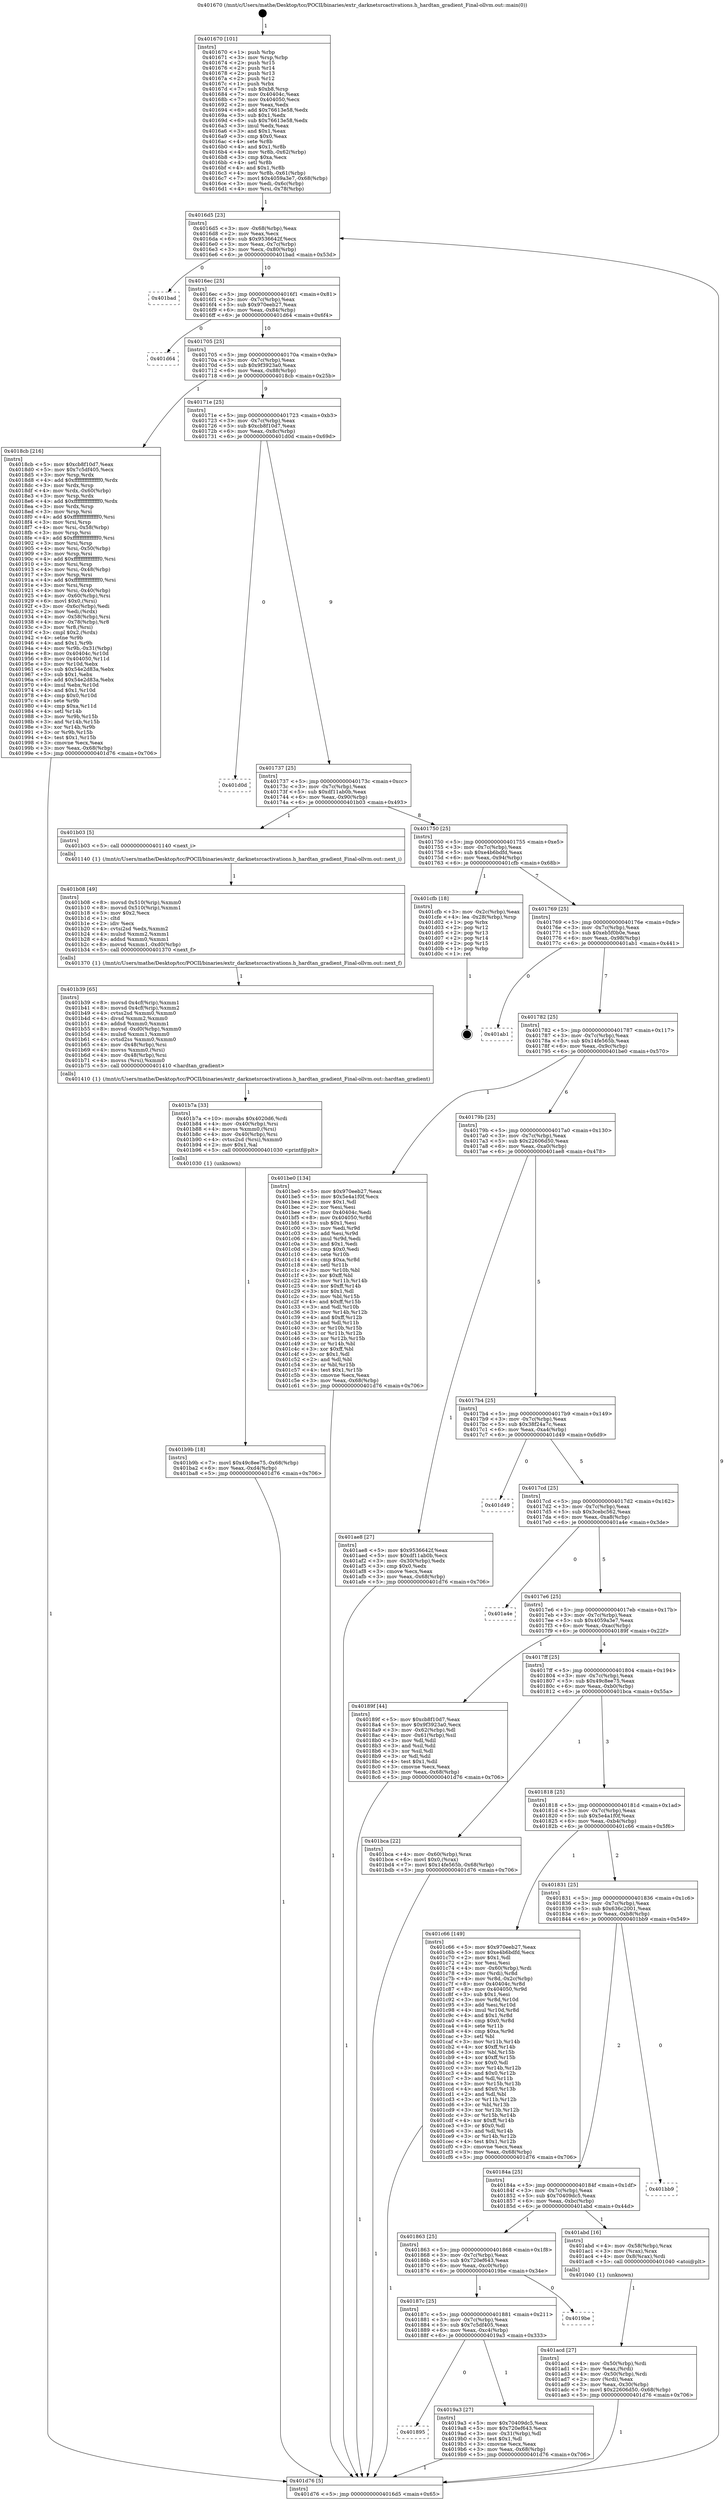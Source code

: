digraph "0x401670" {
  label = "0x401670 (/mnt/c/Users/mathe/Desktop/tcc/POCII/binaries/extr_darknetsrcactivations.h_hardtan_gradient_Final-ollvm.out::main(0))"
  labelloc = "t"
  node[shape=record]

  Entry [label="",width=0.3,height=0.3,shape=circle,fillcolor=black,style=filled]
  "0x4016d5" [label="{
     0x4016d5 [23]\l
     | [instrs]\l
     &nbsp;&nbsp;0x4016d5 \<+3\>: mov -0x68(%rbp),%eax\l
     &nbsp;&nbsp;0x4016d8 \<+2\>: mov %eax,%ecx\l
     &nbsp;&nbsp;0x4016da \<+6\>: sub $0x9536642f,%ecx\l
     &nbsp;&nbsp;0x4016e0 \<+3\>: mov %eax,-0x7c(%rbp)\l
     &nbsp;&nbsp;0x4016e3 \<+3\>: mov %ecx,-0x80(%rbp)\l
     &nbsp;&nbsp;0x4016e6 \<+6\>: je 0000000000401bad \<main+0x53d\>\l
  }"]
  "0x401bad" [label="{
     0x401bad\l
  }", style=dashed]
  "0x4016ec" [label="{
     0x4016ec [25]\l
     | [instrs]\l
     &nbsp;&nbsp;0x4016ec \<+5\>: jmp 00000000004016f1 \<main+0x81\>\l
     &nbsp;&nbsp;0x4016f1 \<+3\>: mov -0x7c(%rbp),%eax\l
     &nbsp;&nbsp;0x4016f4 \<+5\>: sub $0x970eeb27,%eax\l
     &nbsp;&nbsp;0x4016f9 \<+6\>: mov %eax,-0x84(%rbp)\l
     &nbsp;&nbsp;0x4016ff \<+6\>: je 0000000000401d64 \<main+0x6f4\>\l
  }"]
  Exit [label="",width=0.3,height=0.3,shape=circle,fillcolor=black,style=filled,peripheries=2]
  "0x401d64" [label="{
     0x401d64\l
  }", style=dashed]
  "0x401705" [label="{
     0x401705 [25]\l
     | [instrs]\l
     &nbsp;&nbsp;0x401705 \<+5\>: jmp 000000000040170a \<main+0x9a\>\l
     &nbsp;&nbsp;0x40170a \<+3\>: mov -0x7c(%rbp),%eax\l
     &nbsp;&nbsp;0x40170d \<+5\>: sub $0x9f3923a0,%eax\l
     &nbsp;&nbsp;0x401712 \<+6\>: mov %eax,-0x88(%rbp)\l
     &nbsp;&nbsp;0x401718 \<+6\>: je 00000000004018cb \<main+0x25b\>\l
  }"]
  "0x401b9b" [label="{
     0x401b9b [18]\l
     | [instrs]\l
     &nbsp;&nbsp;0x401b9b \<+7\>: movl $0x49c8ee75,-0x68(%rbp)\l
     &nbsp;&nbsp;0x401ba2 \<+6\>: mov %eax,-0xd4(%rbp)\l
     &nbsp;&nbsp;0x401ba8 \<+5\>: jmp 0000000000401d76 \<main+0x706\>\l
  }"]
  "0x4018cb" [label="{
     0x4018cb [216]\l
     | [instrs]\l
     &nbsp;&nbsp;0x4018cb \<+5\>: mov $0xcb8f10d7,%eax\l
     &nbsp;&nbsp;0x4018d0 \<+5\>: mov $0x7c5df405,%ecx\l
     &nbsp;&nbsp;0x4018d5 \<+3\>: mov %rsp,%rdx\l
     &nbsp;&nbsp;0x4018d8 \<+4\>: add $0xfffffffffffffff0,%rdx\l
     &nbsp;&nbsp;0x4018dc \<+3\>: mov %rdx,%rsp\l
     &nbsp;&nbsp;0x4018df \<+4\>: mov %rdx,-0x60(%rbp)\l
     &nbsp;&nbsp;0x4018e3 \<+3\>: mov %rsp,%rdx\l
     &nbsp;&nbsp;0x4018e6 \<+4\>: add $0xfffffffffffffff0,%rdx\l
     &nbsp;&nbsp;0x4018ea \<+3\>: mov %rdx,%rsp\l
     &nbsp;&nbsp;0x4018ed \<+3\>: mov %rsp,%rsi\l
     &nbsp;&nbsp;0x4018f0 \<+4\>: add $0xfffffffffffffff0,%rsi\l
     &nbsp;&nbsp;0x4018f4 \<+3\>: mov %rsi,%rsp\l
     &nbsp;&nbsp;0x4018f7 \<+4\>: mov %rsi,-0x58(%rbp)\l
     &nbsp;&nbsp;0x4018fb \<+3\>: mov %rsp,%rsi\l
     &nbsp;&nbsp;0x4018fe \<+4\>: add $0xfffffffffffffff0,%rsi\l
     &nbsp;&nbsp;0x401902 \<+3\>: mov %rsi,%rsp\l
     &nbsp;&nbsp;0x401905 \<+4\>: mov %rsi,-0x50(%rbp)\l
     &nbsp;&nbsp;0x401909 \<+3\>: mov %rsp,%rsi\l
     &nbsp;&nbsp;0x40190c \<+4\>: add $0xfffffffffffffff0,%rsi\l
     &nbsp;&nbsp;0x401910 \<+3\>: mov %rsi,%rsp\l
     &nbsp;&nbsp;0x401913 \<+4\>: mov %rsi,-0x48(%rbp)\l
     &nbsp;&nbsp;0x401917 \<+3\>: mov %rsp,%rsi\l
     &nbsp;&nbsp;0x40191a \<+4\>: add $0xfffffffffffffff0,%rsi\l
     &nbsp;&nbsp;0x40191e \<+3\>: mov %rsi,%rsp\l
     &nbsp;&nbsp;0x401921 \<+4\>: mov %rsi,-0x40(%rbp)\l
     &nbsp;&nbsp;0x401925 \<+4\>: mov -0x60(%rbp),%rsi\l
     &nbsp;&nbsp;0x401929 \<+6\>: movl $0x0,(%rsi)\l
     &nbsp;&nbsp;0x40192f \<+3\>: mov -0x6c(%rbp),%edi\l
     &nbsp;&nbsp;0x401932 \<+2\>: mov %edi,(%rdx)\l
     &nbsp;&nbsp;0x401934 \<+4\>: mov -0x58(%rbp),%rsi\l
     &nbsp;&nbsp;0x401938 \<+4\>: mov -0x78(%rbp),%r8\l
     &nbsp;&nbsp;0x40193c \<+3\>: mov %r8,(%rsi)\l
     &nbsp;&nbsp;0x40193f \<+3\>: cmpl $0x2,(%rdx)\l
     &nbsp;&nbsp;0x401942 \<+4\>: setne %r9b\l
     &nbsp;&nbsp;0x401946 \<+4\>: and $0x1,%r9b\l
     &nbsp;&nbsp;0x40194a \<+4\>: mov %r9b,-0x31(%rbp)\l
     &nbsp;&nbsp;0x40194e \<+8\>: mov 0x40404c,%r10d\l
     &nbsp;&nbsp;0x401956 \<+8\>: mov 0x404050,%r11d\l
     &nbsp;&nbsp;0x40195e \<+3\>: mov %r10d,%ebx\l
     &nbsp;&nbsp;0x401961 \<+6\>: sub $0x54e2d83a,%ebx\l
     &nbsp;&nbsp;0x401967 \<+3\>: sub $0x1,%ebx\l
     &nbsp;&nbsp;0x40196a \<+6\>: add $0x54e2d83a,%ebx\l
     &nbsp;&nbsp;0x401970 \<+4\>: imul %ebx,%r10d\l
     &nbsp;&nbsp;0x401974 \<+4\>: and $0x1,%r10d\l
     &nbsp;&nbsp;0x401978 \<+4\>: cmp $0x0,%r10d\l
     &nbsp;&nbsp;0x40197c \<+4\>: sete %r9b\l
     &nbsp;&nbsp;0x401980 \<+4\>: cmp $0xa,%r11d\l
     &nbsp;&nbsp;0x401984 \<+4\>: setl %r14b\l
     &nbsp;&nbsp;0x401988 \<+3\>: mov %r9b,%r15b\l
     &nbsp;&nbsp;0x40198b \<+3\>: and %r14b,%r15b\l
     &nbsp;&nbsp;0x40198e \<+3\>: xor %r14b,%r9b\l
     &nbsp;&nbsp;0x401991 \<+3\>: or %r9b,%r15b\l
     &nbsp;&nbsp;0x401994 \<+4\>: test $0x1,%r15b\l
     &nbsp;&nbsp;0x401998 \<+3\>: cmovne %ecx,%eax\l
     &nbsp;&nbsp;0x40199b \<+3\>: mov %eax,-0x68(%rbp)\l
     &nbsp;&nbsp;0x40199e \<+5\>: jmp 0000000000401d76 \<main+0x706\>\l
  }"]
  "0x40171e" [label="{
     0x40171e [25]\l
     | [instrs]\l
     &nbsp;&nbsp;0x40171e \<+5\>: jmp 0000000000401723 \<main+0xb3\>\l
     &nbsp;&nbsp;0x401723 \<+3\>: mov -0x7c(%rbp),%eax\l
     &nbsp;&nbsp;0x401726 \<+5\>: sub $0xcb8f10d7,%eax\l
     &nbsp;&nbsp;0x40172b \<+6\>: mov %eax,-0x8c(%rbp)\l
     &nbsp;&nbsp;0x401731 \<+6\>: je 0000000000401d0d \<main+0x69d\>\l
  }"]
  "0x401b7a" [label="{
     0x401b7a [33]\l
     | [instrs]\l
     &nbsp;&nbsp;0x401b7a \<+10\>: movabs $0x4020d6,%rdi\l
     &nbsp;&nbsp;0x401b84 \<+4\>: mov -0x40(%rbp),%rsi\l
     &nbsp;&nbsp;0x401b88 \<+4\>: movss %xmm0,(%rsi)\l
     &nbsp;&nbsp;0x401b8c \<+4\>: mov -0x40(%rbp),%rsi\l
     &nbsp;&nbsp;0x401b90 \<+4\>: cvtss2sd (%rsi),%xmm0\l
     &nbsp;&nbsp;0x401b94 \<+2\>: mov $0x1,%al\l
     &nbsp;&nbsp;0x401b96 \<+5\>: call 0000000000401030 \<printf@plt\>\l
     | [calls]\l
     &nbsp;&nbsp;0x401030 \{1\} (unknown)\l
  }"]
  "0x401d0d" [label="{
     0x401d0d\l
  }", style=dashed]
  "0x401737" [label="{
     0x401737 [25]\l
     | [instrs]\l
     &nbsp;&nbsp;0x401737 \<+5\>: jmp 000000000040173c \<main+0xcc\>\l
     &nbsp;&nbsp;0x40173c \<+3\>: mov -0x7c(%rbp),%eax\l
     &nbsp;&nbsp;0x40173f \<+5\>: sub $0xdf11ab0b,%eax\l
     &nbsp;&nbsp;0x401744 \<+6\>: mov %eax,-0x90(%rbp)\l
     &nbsp;&nbsp;0x40174a \<+6\>: je 0000000000401b03 \<main+0x493\>\l
  }"]
  "0x401b39" [label="{
     0x401b39 [65]\l
     | [instrs]\l
     &nbsp;&nbsp;0x401b39 \<+8\>: movsd 0x4cf(%rip),%xmm1\l
     &nbsp;&nbsp;0x401b41 \<+8\>: movsd 0x4cf(%rip),%xmm2\l
     &nbsp;&nbsp;0x401b49 \<+4\>: cvtss2sd %xmm0,%xmm0\l
     &nbsp;&nbsp;0x401b4d \<+4\>: divsd %xmm2,%xmm0\l
     &nbsp;&nbsp;0x401b51 \<+4\>: addsd %xmm0,%xmm1\l
     &nbsp;&nbsp;0x401b55 \<+8\>: movsd -0xd0(%rbp),%xmm0\l
     &nbsp;&nbsp;0x401b5d \<+4\>: mulsd %xmm1,%xmm0\l
     &nbsp;&nbsp;0x401b61 \<+4\>: cvtsd2ss %xmm0,%xmm0\l
     &nbsp;&nbsp;0x401b65 \<+4\>: mov -0x48(%rbp),%rsi\l
     &nbsp;&nbsp;0x401b69 \<+4\>: movss %xmm0,(%rsi)\l
     &nbsp;&nbsp;0x401b6d \<+4\>: mov -0x48(%rbp),%rsi\l
     &nbsp;&nbsp;0x401b71 \<+4\>: movss (%rsi),%xmm0\l
     &nbsp;&nbsp;0x401b75 \<+5\>: call 0000000000401410 \<hardtan_gradient\>\l
     | [calls]\l
     &nbsp;&nbsp;0x401410 \{1\} (/mnt/c/Users/mathe/Desktop/tcc/POCII/binaries/extr_darknetsrcactivations.h_hardtan_gradient_Final-ollvm.out::hardtan_gradient)\l
  }"]
  "0x401b03" [label="{
     0x401b03 [5]\l
     | [instrs]\l
     &nbsp;&nbsp;0x401b03 \<+5\>: call 0000000000401140 \<next_i\>\l
     | [calls]\l
     &nbsp;&nbsp;0x401140 \{1\} (/mnt/c/Users/mathe/Desktop/tcc/POCII/binaries/extr_darknetsrcactivations.h_hardtan_gradient_Final-ollvm.out::next_i)\l
  }"]
  "0x401750" [label="{
     0x401750 [25]\l
     | [instrs]\l
     &nbsp;&nbsp;0x401750 \<+5\>: jmp 0000000000401755 \<main+0xe5\>\l
     &nbsp;&nbsp;0x401755 \<+3\>: mov -0x7c(%rbp),%eax\l
     &nbsp;&nbsp;0x401758 \<+5\>: sub $0xe4b6bdfd,%eax\l
     &nbsp;&nbsp;0x40175d \<+6\>: mov %eax,-0x94(%rbp)\l
     &nbsp;&nbsp;0x401763 \<+6\>: je 0000000000401cfb \<main+0x68b\>\l
  }"]
  "0x401b08" [label="{
     0x401b08 [49]\l
     | [instrs]\l
     &nbsp;&nbsp;0x401b08 \<+8\>: movsd 0x510(%rip),%xmm0\l
     &nbsp;&nbsp;0x401b10 \<+8\>: movsd 0x510(%rip),%xmm1\l
     &nbsp;&nbsp;0x401b18 \<+5\>: mov $0x2,%ecx\l
     &nbsp;&nbsp;0x401b1d \<+1\>: cltd\l
     &nbsp;&nbsp;0x401b1e \<+2\>: idiv %ecx\l
     &nbsp;&nbsp;0x401b20 \<+4\>: cvtsi2sd %edx,%xmm2\l
     &nbsp;&nbsp;0x401b24 \<+4\>: mulsd %xmm2,%xmm1\l
     &nbsp;&nbsp;0x401b28 \<+4\>: addsd %xmm0,%xmm1\l
     &nbsp;&nbsp;0x401b2c \<+8\>: movsd %xmm1,-0xd0(%rbp)\l
     &nbsp;&nbsp;0x401b34 \<+5\>: call 0000000000401370 \<next_f\>\l
     | [calls]\l
     &nbsp;&nbsp;0x401370 \{1\} (/mnt/c/Users/mathe/Desktop/tcc/POCII/binaries/extr_darknetsrcactivations.h_hardtan_gradient_Final-ollvm.out::next_f)\l
  }"]
  "0x401cfb" [label="{
     0x401cfb [18]\l
     | [instrs]\l
     &nbsp;&nbsp;0x401cfb \<+3\>: mov -0x2c(%rbp),%eax\l
     &nbsp;&nbsp;0x401cfe \<+4\>: lea -0x28(%rbp),%rsp\l
     &nbsp;&nbsp;0x401d02 \<+1\>: pop %rbx\l
     &nbsp;&nbsp;0x401d03 \<+2\>: pop %r12\l
     &nbsp;&nbsp;0x401d05 \<+2\>: pop %r13\l
     &nbsp;&nbsp;0x401d07 \<+2\>: pop %r14\l
     &nbsp;&nbsp;0x401d09 \<+2\>: pop %r15\l
     &nbsp;&nbsp;0x401d0b \<+1\>: pop %rbp\l
     &nbsp;&nbsp;0x401d0c \<+1\>: ret\l
  }"]
  "0x401769" [label="{
     0x401769 [25]\l
     | [instrs]\l
     &nbsp;&nbsp;0x401769 \<+5\>: jmp 000000000040176e \<main+0xfe\>\l
     &nbsp;&nbsp;0x40176e \<+3\>: mov -0x7c(%rbp),%eax\l
     &nbsp;&nbsp;0x401771 \<+5\>: sub $0xeb5f0b0e,%eax\l
     &nbsp;&nbsp;0x401776 \<+6\>: mov %eax,-0x98(%rbp)\l
     &nbsp;&nbsp;0x40177c \<+6\>: je 0000000000401ab1 \<main+0x441\>\l
  }"]
  "0x401acd" [label="{
     0x401acd [27]\l
     | [instrs]\l
     &nbsp;&nbsp;0x401acd \<+4\>: mov -0x50(%rbp),%rdi\l
     &nbsp;&nbsp;0x401ad1 \<+2\>: mov %eax,(%rdi)\l
     &nbsp;&nbsp;0x401ad3 \<+4\>: mov -0x50(%rbp),%rdi\l
     &nbsp;&nbsp;0x401ad7 \<+2\>: mov (%rdi),%eax\l
     &nbsp;&nbsp;0x401ad9 \<+3\>: mov %eax,-0x30(%rbp)\l
     &nbsp;&nbsp;0x401adc \<+7\>: movl $0x22606d50,-0x68(%rbp)\l
     &nbsp;&nbsp;0x401ae3 \<+5\>: jmp 0000000000401d76 \<main+0x706\>\l
  }"]
  "0x401ab1" [label="{
     0x401ab1\l
  }", style=dashed]
  "0x401782" [label="{
     0x401782 [25]\l
     | [instrs]\l
     &nbsp;&nbsp;0x401782 \<+5\>: jmp 0000000000401787 \<main+0x117\>\l
     &nbsp;&nbsp;0x401787 \<+3\>: mov -0x7c(%rbp),%eax\l
     &nbsp;&nbsp;0x40178a \<+5\>: sub $0x14fe565b,%eax\l
     &nbsp;&nbsp;0x40178f \<+6\>: mov %eax,-0x9c(%rbp)\l
     &nbsp;&nbsp;0x401795 \<+6\>: je 0000000000401be0 \<main+0x570\>\l
  }"]
  "0x401895" [label="{
     0x401895\l
  }", style=dashed]
  "0x401be0" [label="{
     0x401be0 [134]\l
     | [instrs]\l
     &nbsp;&nbsp;0x401be0 \<+5\>: mov $0x970eeb27,%eax\l
     &nbsp;&nbsp;0x401be5 \<+5\>: mov $0x5e4a1f0f,%ecx\l
     &nbsp;&nbsp;0x401bea \<+2\>: mov $0x1,%dl\l
     &nbsp;&nbsp;0x401bec \<+2\>: xor %esi,%esi\l
     &nbsp;&nbsp;0x401bee \<+7\>: mov 0x40404c,%edi\l
     &nbsp;&nbsp;0x401bf5 \<+8\>: mov 0x404050,%r8d\l
     &nbsp;&nbsp;0x401bfd \<+3\>: sub $0x1,%esi\l
     &nbsp;&nbsp;0x401c00 \<+3\>: mov %edi,%r9d\l
     &nbsp;&nbsp;0x401c03 \<+3\>: add %esi,%r9d\l
     &nbsp;&nbsp;0x401c06 \<+4\>: imul %r9d,%edi\l
     &nbsp;&nbsp;0x401c0a \<+3\>: and $0x1,%edi\l
     &nbsp;&nbsp;0x401c0d \<+3\>: cmp $0x0,%edi\l
     &nbsp;&nbsp;0x401c10 \<+4\>: sete %r10b\l
     &nbsp;&nbsp;0x401c14 \<+4\>: cmp $0xa,%r8d\l
     &nbsp;&nbsp;0x401c18 \<+4\>: setl %r11b\l
     &nbsp;&nbsp;0x401c1c \<+3\>: mov %r10b,%bl\l
     &nbsp;&nbsp;0x401c1f \<+3\>: xor $0xff,%bl\l
     &nbsp;&nbsp;0x401c22 \<+3\>: mov %r11b,%r14b\l
     &nbsp;&nbsp;0x401c25 \<+4\>: xor $0xff,%r14b\l
     &nbsp;&nbsp;0x401c29 \<+3\>: xor $0x1,%dl\l
     &nbsp;&nbsp;0x401c2c \<+3\>: mov %bl,%r15b\l
     &nbsp;&nbsp;0x401c2f \<+4\>: and $0xff,%r15b\l
     &nbsp;&nbsp;0x401c33 \<+3\>: and %dl,%r10b\l
     &nbsp;&nbsp;0x401c36 \<+3\>: mov %r14b,%r12b\l
     &nbsp;&nbsp;0x401c39 \<+4\>: and $0xff,%r12b\l
     &nbsp;&nbsp;0x401c3d \<+3\>: and %dl,%r11b\l
     &nbsp;&nbsp;0x401c40 \<+3\>: or %r10b,%r15b\l
     &nbsp;&nbsp;0x401c43 \<+3\>: or %r11b,%r12b\l
     &nbsp;&nbsp;0x401c46 \<+3\>: xor %r12b,%r15b\l
     &nbsp;&nbsp;0x401c49 \<+3\>: or %r14b,%bl\l
     &nbsp;&nbsp;0x401c4c \<+3\>: xor $0xff,%bl\l
     &nbsp;&nbsp;0x401c4f \<+3\>: or $0x1,%dl\l
     &nbsp;&nbsp;0x401c52 \<+2\>: and %dl,%bl\l
     &nbsp;&nbsp;0x401c54 \<+3\>: or %bl,%r15b\l
     &nbsp;&nbsp;0x401c57 \<+4\>: test $0x1,%r15b\l
     &nbsp;&nbsp;0x401c5b \<+3\>: cmovne %ecx,%eax\l
     &nbsp;&nbsp;0x401c5e \<+3\>: mov %eax,-0x68(%rbp)\l
     &nbsp;&nbsp;0x401c61 \<+5\>: jmp 0000000000401d76 \<main+0x706\>\l
  }"]
  "0x40179b" [label="{
     0x40179b [25]\l
     | [instrs]\l
     &nbsp;&nbsp;0x40179b \<+5\>: jmp 00000000004017a0 \<main+0x130\>\l
     &nbsp;&nbsp;0x4017a0 \<+3\>: mov -0x7c(%rbp),%eax\l
     &nbsp;&nbsp;0x4017a3 \<+5\>: sub $0x22606d50,%eax\l
     &nbsp;&nbsp;0x4017a8 \<+6\>: mov %eax,-0xa0(%rbp)\l
     &nbsp;&nbsp;0x4017ae \<+6\>: je 0000000000401ae8 \<main+0x478\>\l
  }"]
  "0x4019a3" [label="{
     0x4019a3 [27]\l
     | [instrs]\l
     &nbsp;&nbsp;0x4019a3 \<+5\>: mov $0x70409dc5,%eax\l
     &nbsp;&nbsp;0x4019a8 \<+5\>: mov $0x720ef643,%ecx\l
     &nbsp;&nbsp;0x4019ad \<+3\>: mov -0x31(%rbp),%dl\l
     &nbsp;&nbsp;0x4019b0 \<+3\>: test $0x1,%dl\l
     &nbsp;&nbsp;0x4019b3 \<+3\>: cmovne %ecx,%eax\l
     &nbsp;&nbsp;0x4019b6 \<+3\>: mov %eax,-0x68(%rbp)\l
     &nbsp;&nbsp;0x4019b9 \<+5\>: jmp 0000000000401d76 \<main+0x706\>\l
  }"]
  "0x401ae8" [label="{
     0x401ae8 [27]\l
     | [instrs]\l
     &nbsp;&nbsp;0x401ae8 \<+5\>: mov $0x9536642f,%eax\l
     &nbsp;&nbsp;0x401aed \<+5\>: mov $0xdf11ab0b,%ecx\l
     &nbsp;&nbsp;0x401af2 \<+3\>: mov -0x30(%rbp),%edx\l
     &nbsp;&nbsp;0x401af5 \<+3\>: cmp $0x0,%edx\l
     &nbsp;&nbsp;0x401af8 \<+3\>: cmove %ecx,%eax\l
     &nbsp;&nbsp;0x401afb \<+3\>: mov %eax,-0x68(%rbp)\l
     &nbsp;&nbsp;0x401afe \<+5\>: jmp 0000000000401d76 \<main+0x706\>\l
  }"]
  "0x4017b4" [label="{
     0x4017b4 [25]\l
     | [instrs]\l
     &nbsp;&nbsp;0x4017b4 \<+5\>: jmp 00000000004017b9 \<main+0x149\>\l
     &nbsp;&nbsp;0x4017b9 \<+3\>: mov -0x7c(%rbp),%eax\l
     &nbsp;&nbsp;0x4017bc \<+5\>: sub $0x38f24a7c,%eax\l
     &nbsp;&nbsp;0x4017c1 \<+6\>: mov %eax,-0xa4(%rbp)\l
     &nbsp;&nbsp;0x4017c7 \<+6\>: je 0000000000401d49 \<main+0x6d9\>\l
  }"]
  "0x40187c" [label="{
     0x40187c [25]\l
     | [instrs]\l
     &nbsp;&nbsp;0x40187c \<+5\>: jmp 0000000000401881 \<main+0x211\>\l
     &nbsp;&nbsp;0x401881 \<+3\>: mov -0x7c(%rbp),%eax\l
     &nbsp;&nbsp;0x401884 \<+5\>: sub $0x7c5df405,%eax\l
     &nbsp;&nbsp;0x401889 \<+6\>: mov %eax,-0xc4(%rbp)\l
     &nbsp;&nbsp;0x40188f \<+6\>: je 00000000004019a3 \<main+0x333\>\l
  }"]
  "0x401d49" [label="{
     0x401d49\l
  }", style=dashed]
  "0x4017cd" [label="{
     0x4017cd [25]\l
     | [instrs]\l
     &nbsp;&nbsp;0x4017cd \<+5\>: jmp 00000000004017d2 \<main+0x162\>\l
     &nbsp;&nbsp;0x4017d2 \<+3\>: mov -0x7c(%rbp),%eax\l
     &nbsp;&nbsp;0x4017d5 \<+5\>: sub $0x3cebc562,%eax\l
     &nbsp;&nbsp;0x4017da \<+6\>: mov %eax,-0xa8(%rbp)\l
     &nbsp;&nbsp;0x4017e0 \<+6\>: je 0000000000401a4e \<main+0x3de\>\l
  }"]
  "0x4019be" [label="{
     0x4019be\l
  }", style=dashed]
  "0x401a4e" [label="{
     0x401a4e\l
  }", style=dashed]
  "0x4017e6" [label="{
     0x4017e6 [25]\l
     | [instrs]\l
     &nbsp;&nbsp;0x4017e6 \<+5\>: jmp 00000000004017eb \<main+0x17b\>\l
     &nbsp;&nbsp;0x4017eb \<+3\>: mov -0x7c(%rbp),%eax\l
     &nbsp;&nbsp;0x4017ee \<+5\>: sub $0x4059a3e7,%eax\l
     &nbsp;&nbsp;0x4017f3 \<+6\>: mov %eax,-0xac(%rbp)\l
     &nbsp;&nbsp;0x4017f9 \<+6\>: je 000000000040189f \<main+0x22f\>\l
  }"]
  "0x401863" [label="{
     0x401863 [25]\l
     | [instrs]\l
     &nbsp;&nbsp;0x401863 \<+5\>: jmp 0000000000401868 \<main+0x1f8\>\l
     &nbsp;&nbsp;0x401868 \<+3\>: mov -0x7c(%rbp),%eax\l
     &nbsp;&nbsp;0x40186b \<+5\>: sub $0x720ef643,%eax\l
     &nbsp;&nbsp;0x401870 \<+6\>: mov %eax,-0xc0(%rbp)\l
     &nbsp;&nbsp;0x401876 \<+6\>: je 00000000004019be \<main+0x34e\>\l
  }"]
  "0x40189f" [label="{
     0x40189f [44]\l
     | [instrs]\l
     &nbsp;&nbsp;0x40189f \<+5\>: mov $0xcb8f10d7,%eax\l
     &nbsp;&nbsp;0x4018a4 \<+5\>: mov $0x9f3923a0,%ecx\l
     &nbsp;&nbsp;0x4018a9 \<+3\>: mov -0x62(%rbp),%dl\l
     &nbsp;&nbsp;0x4018ac \<+4\>: mov -0x61(%rbp),%sil\l
     &nbsp;&nbsp;0x4018b0 \<+3\>: mov %dl,%dil\l
     &nbsp;&nbsp;0x4018b3 \<+3\>: and %sil,%dil\l
     &nbsp;&nbsp;0x4018b6 \<+3\>: xor %sil,%dl\l
     &nbsp;&nbsp;0x4018b9 \<+3\>: or %dl,%dil\l
     &nbsp;&nbsp;0x4018bc \<+4\>: test $0x1,%dil\l
     &nbsp;&nbsp;0x4018c0 \<+3\>: cmovne %ecx,%eax\l
     &nbsp;&nbsp;0x4018c3 \<+3\>: mov %eax,-0x68(%rbp)\l
     &nbsp;&nbsp;0x4018c6 \<+5\>: jmp 0000000000401d76 \<main+0x706\>\l
  }"]
  "0x4017ff" [label="{
     0x4017ff [25]\l
     | [instrs]\l
     &nbsp;&nbsp;0x4017ff \<+5\>: jmp 0000000000401804 \<main+0x194\>\l
     &nbsp;&nbsp;0x401804 \<+3\>: mov -0x7c(%rbp),%eax\l
     &nbsp;&nbsp;0x401807 \<+5\>: sub $0x49c8ee75,%eax\l
     &nbsp;&nbsp;0x40180c \<+6\>: mov %eax,-0xb0(%rbp)\l
     &nbsp;&nbsp;0x401812 \<+6\>: je 0000000000401bca \<main+0x55a\>\l
  }"]
  "0x401d76" [label="{
     0x401d76 [5]\l
     | [instrs]\l
     &nbsp;&nbsp;0x401d76 \<+5\>: jmp 00000000004016d5 \<main+0x65\>\l
  }"]
  "0x401670" [label="{
     0x401670 [101]\l
     | [instrs]\l
     &nbsp;&nbsp;0x401670 \<+1\>: push %rbp\l
     &nbsp;&nbsp;0x401671 \<+3\>: mov %rsp,%rbp\l
     &nbsp;&nbsp;0x401674 \<+2\>: push %r15\l
     &nbsp;&nbsp;0x401676 \<+2\>: push %r14\l
     &nbsp;&nbsp;0x401678 \<+2\>: push %r13\l
     &nbsp;&nbsp;0x40167a \<+2\>: push %r12\l
     &nbsp;&nbsp;0x40167c \<+1\>: push %rbx\l
     &nbsp;&nbsp;0x40167d \<+7\>: sub $0xb8,%rsp\l
     &nbsp;&nbsp;0x401684 \<+7\>: mov 0x40404c,%eax\l
     &nbsp;&nbsp;0x40168b \<+7\>: mov 0x404050,%ecx\l
     &nbsp;&nbsp;0x401692 \<+2\>: mov %eax,%edx\l
     &nbsp;&nbsp;0x401694 \<+6\>: add $0x76613e58,%edx\l
     &nbsp;&nbsp;0x40169a \<+3\>: sub $0x1,%edx\l
     &nbsp;&nbsp;0x40169d \<+6\>: sub $0x76613e58,%edx\l
     &nbsp;&nbsp;0x4016a3 \<+3\>: imul %edx,%eax\l
     &nbsp;&nbsp;0x4016a6 \<+3\>: and $0x1,%eax\l
     &nbsp;&nbsp;0x4016a9 \<+3\>: cmp $0x0,%eax\l
     &nbsp;&nbsp;0x4016ac \<+4\>: sete %r8b\l
     &nbsp;&nbsp;0x4016b0 \<+4\>: and $0x1,%r8b\l
     &nbsp;&nbsp;0x4016b4 \<+4\>: mov %r8b,-0x62(%rbp)\l
     &nbsp;&nbsp;0x4016b8 \<+3\>: cmp $0xa,%ecx\l
     &nbsp;&nbsp;0x4016bb \<+4\>: setl %r8b\l
     &nbsp;&nbsp;0x4016bf \<+4\>: and $0x1,%r8b\l
     &nbsp;&nbsp;0x4016c3 \<+4\>: mov %r8b,-0x61(%rbp)\l
     &nbsp;&nbsp;0x4016c7 \<+7\>: movl $0x4059a3e7,-0x68(%rbp)\l
     &nbsp;&nbsp;0x4016ce \<+3\>: mov %edi,-0x6c(%rbp)\l
     &nbsp;&nbsp;0x4016d1 \<+4\>: mov %rsi,-0x78(%rbp)\l
  }"]
  "0x401abd" [label="{
     0x401abd [16]\l
     | [instrs]\l
     &nbsp;&nbsp;0x401abd \<+4\>: mov -0x58(%rbp),%rax\l
     &nbsp;&nbsp;0x401ac1 \<+3\>: mov (%rax),%rax\l
     &nbsp;&nbsp;0x401ac4 \<+4\>: mov 0x8(%rax),%rdi\l
     &nbsp;&nbsp;0x401ac8 \<+5\>: call 0000000000401040 \<atoi@plt\>\l
     | [calls]\l
     &nbsp;&nbsp;0x401040 \{1\} (unknown)\l
  }"]
  "0x401bca" [label="{
     0x401bca [22]\l
     | [instrs]\l
     &nbsp;&nbsp;0x401bca \<+4\>: mov -0x60(%rbp),%rax\l
     &nbsp;&nbsp;0x401bce \<+6\>: movl $0x0,(%rax)\l
     &nbsp;&nbsp;0x401bd4 \<+7\>: movl $0x14fe565b,-0x68(%rbp)\l
     &nbsp;&nbsp;0x401bdb \<+5\>: jmp 0000000000401d76 \<main+0x706\>\l
  }"]
  "0x401818" [label="{
     0x401818 [25]\l
     | [instrs]\l
     &nbsp;&nbsp;0x401818 \<+5\>: jmp 000000000040181d \<main+0x1ad\>\l
     &nbsp;&nbsp;0x40181d \<+3\>: mov -0x7c(%rbp),%eax\l
     &nbsp;&nbsp;0x401820 \<+5\>: sub $0x5e4a1f0f,%eax\l
     &nbsp;&nbsp;0x401825 \<+6\>: mov %eax,-0xb4(%rbp)\l
     &nbsp;&nbsp;0x40182b \<+6\>: je 0000000000401c66 \<main+0x5f6\>\l
  }"]
  "0x40184a" [label="{
     0x40184a [25]\l
     | [instrs]\l
     &nbsp;&nbsp;0x40184a \<+5\>: jmp 000000000040184f \<main+0x1df\>\l
     &nbsp;&nbsp;0x40184f \<+3\>: mov -0x7c(%rbp),%eax\l
     &nbsp;&nbsp;0x401852 \<+5\>: sub $0x70409dc5,%eax\l
     &nbsp;&nbsp;0x401857 \<+6\>: mov %eax,-0xbc(%rbp)\l
     &nbsp;&nbsp;0x40185d \<+6\>: je 0000000000401abd \<main+0x44d\>\l
  }"]
  "0x401c66" [label="{
     0x401c66 [149]\l
     | [instrs]\l
     &nbsp;&nbsp;0x401c66 \<+5\>: mov $0x970eeb27,%eax\l
     &nbsp;&nbsp;0x401c6b \<+5\>: mov $0xe4b6bdfd,%ecx\l
     &nbsp;&nbsp;0x401c70 \<+2\>: mov $0x1,%dl\l
     &nbsp;&nbsp;0x401c72 \<+2\>: xor %esi,%esi\l
     &nbsp;&nbsp;0x401c74 \<+4\>: mov -0x60(%rbp),%rdi\l
     &nbsp;&nbsp;0x401c78 \<+3\>: mov (%rdi),%r8d\l
     &nbsp;&nbsp;0x401c7b \<+4\>: mov %r8d,-0x2c(%rbp)\l
     &nbsp;&nbsp;0x401c7f \<+8\>: mov 0x40404c,%r8d\l
     &nbsp;&nbsp;0x401c87 \<+8\>: mov 0x404050,%r9d\l
     &nbsp;&nbsp;0x401c8f \<+3\>: sub $0x1,%esi\l
     &nbsp;&nbsp;0x401c92 \<+3\>: mov %r8d,%r10d\l
     &nbsp;&nbsp;0x401c95 \<+3\>: add %esi,%r10d\l
     &nbsp;&nbsp;0x401c98 \<+4\>: imul %r10d,%r8d\l
     &nbsp;&nbsp;0x401c9c \<+4\>: and $0x1,%r8d\l
     &nbsp;&nbsp;0x401ca0 \<+4\>: cmp $0x0,%r8d\l
     &nbsp;&nbsp;0x401ca4 \<+4\>: sete %r11b\l
     &nbsp;&nbsp;0x401ca8 \<+4\>: cmp $0xa,%r9d\l
     &nbsp;&nbsp;0x401cac \<+3\>: setl %bl\l
     &nbsp;&nbsp;0x401caf \<+3\>: mov %r11b,%r14b\l
     &nbsp;&nbsp;0x401cb2 \<+4\>: xor $0xff,%r14b\l
     &nbsp;&nbsp;0x401cb6 \<+3\>: mov %bl,%r15b\l
     &nbsp;&nbsp;0x401cb9 \<+4\>: xor $0xff,%r15b\l
     &nbsp;&nbsp;0x401cbd \<+3\>: xor $0x0,%dl\l
     &nbsp;&nbsp;0x401cc0 \<+3\>: mov %r14b,%r12b\l
     &nbsp;&nbsp;0x401cc3 \<+4\>: and $0x0,%r12b\l
     &nbsp;&nbsp;0x401cc7 \<+3\>: and %dl,%r11b\l
     &nbsp;&nbsp;0x401cca \<+3\>: mov %r15b,%r13b\l
     &nbsp;&nbsp;0x401ccd \<+4\>: and $0x0,%r13b\l
     &nbsp;&nbsp;0x401cd1 \<+2\>: and %dl,%bl\l
     &nbsp;&nbsp;0x401cd3 \<+3\>: or %r11b,%r12b\l
     &nbsp;&nbsp;0x401cd6 \<+3\>: or %bl,%r13b\l
     &nbsp;&nbsp;0x401cd9 \<+3\>: xor %r13b,%r12b\l
     &nbsp;&nbsp;0x401cdc \<+3\>: or %r15b,%r14b\l
     &nbsp;&nbsp;0x401cdf \<+4\>: xor $0xff,%r14b\l
     &nbsp;&nbsp;0x401ce3 \<+3\>: or $0x0,%dl\l
     &nbsp;&nbsp;0x401ce6 \<+3\>: and %dl,%r14b\l
     &nbsp;&nbsp;0x401ce9 \<+3\>: or %r14b,%r12b\l
     &nbsp;&nbsp;0x401cec \<+4\>: test $0x1,%r12b\l
     &nbsp;&nbsp;0x401cf0 \<+3\>: cmovne %ecx,%eax\l
     &nbsp;&nbsp;0x401cf3 \<+3\>: mov %eax,-0x68(%rbp)\l
     &nbsp;&nbsp;0x401cf6 \<+5\>: jmp 0000000000401d76 \<main+0x706\>\l
  }"]
  "0x401831" [label="{
     0x401831 [25]\l
     | [instrs]\l
     &nbsp;&nbsp;0x401831 \<+5\>: jmp 0000000000401836 \<main+0x1c6\>\l
     &nbsp;&nbsp;0x401836 \<+3\>: mov -0x7c(%rbp),%eax\l
     &nbsp;&nbsp;0x401839 \<+5\>: sub $0x636c2001,%eax\l
     &nbsp;&nbsp;0x40183e \<+6\>: mov %eax,-0xb8(%rbp)\l
     &nbsp;&nbsp;0x401844 \<+6\>: je 0000000000401bb9 \<main+0x549\>\l
  }"]
  "0x401bb9" [label="{
     0x401bb9\l
  }", style=dashed]
  Entry -> "0x401670" [label=" 1"]
  "0x4016d5" -> "0x401bad" [label=" 0"]
  "0x4016d5" -> "0x4016ec" [label=" 10"]
  "0x401cfb" -> Exit [label=" 1"]
  "0x4016ec" -> "0x401d64" [label=" 0"]
  "0x4016ec" -> "0x401705" [label=" 10"]
  "0x401c66" -> "0x401d76" [label=" 1"]
  "0x401705" -> "0x4018cb" [label=" 1"]
  "0x401705" -> "0x40171e" [label=" 9"]
  "0x401be0" -> "0x401d76" [label=" 1"]
  "0x40171e" -> "0x401d0d" [label=" 0"]
  "0x40171e" -> "0x401737" [label=" 9"]
  "0x401bca" -> "0x401d76" [label=" 1"]
  "0x401737" -> "0x401b03" [label=" 1"]
  "0x401737" -> "0x401750" [label=" 8"]
  "0x401b9b" -> "0x401d76" [label=" 1"]
  "0x401750" -> "0x401cfb" [label=" 1"]
  "0x401750" -> "0x401769" [label=" 7"]
  "0x401b7a" -> "0x401b9b" [label=" 1"]
  "0x401769" -> "0x401ab1" [label=" 0"]
  "0x401769" -> "0x401782" [label=" 7"]
  "0x401b39" -> "0x401b7a" [label=" 1"]
  "0x401782" -> "0x401be0" [label=" 1"]
  "0x401782" -> "0x40179b" [label=" 6"]
  "0x401b08" -> "0x401b39" [label=" 1"]
  "0x40179b" -> "0x401ae8" [label=" 1"]
  "0x40179b" -> "0x4017b4" [label=" 5"]
  "0x401b03" -> "0x401b08" [label=" 1"]
  "0x4017b4" -> "0x401d49" [label=" 0"]
  "0x4017b4" -> "0x4017cd" [label=" 5"]
  "0x401acd" -> "0x401d76" [label=" 1"]
  "0x4017cd" -> "0x401a4e" [label=" 0"]
  "0x4017cd" -> "0x4017e6" [label=" 5"]
  "0x401abd" -> "0x401acd" [label=" 1"]
  "0x4017e6" -> "0x40189f" [label=" 1"]
  "0x4017e6" -> "0x4017ff" [label=" 4"]
  "0x40189f" -> "0x401d76" [label=" 1"]
  "0x401670" -> "0x4016d5" [label=" 1"]
  "0x401d76" -> "0x4016d5" [label=" 9"]
  "0x4018cb" -> "0x401d76" [label=" 1"]
  "0x40187c" -> "0x401895" [label=" 0"]
  "0x4017ff" -> "0x401bca" [label=" 1"]
  "0x4017ff" -> "0x401818" [label=" 3"]
  "0x40187c" -> "0x4019a3" [label=" 1"]
  "0x401818" -> "0x401c66" [label=" 1"]
  "0x401818" -> "0x401831" [label=" 2"]
  "0x401863" -> "0x40187c" [label=" 1"]
  "0x401831" -> "0x401bb9" [label=" 0"]
  "0x401831" -> "0x40184a" [label=" 2"]
  "0x401ae8" -> "0x401d76" [label=" 1"]
  "0x40184a" -> "0x401abd" [label=" 1"]
  "0x40184a" -> "0x401863" [label=" 1"]
  "0x4019a3" -> "0x401d76" [label=" 1"]
  "0x401863" -> "0x4019be" [label=" 0"]
}
